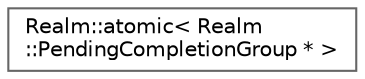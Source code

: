 digraph "Graphical Class Hierarchy"
{
 // LATEX_PDF_SIZE
  bgcolor="transparent";
  edge [fontname=Helvetica,fontsize=10,labelfontname=Helvetica,labelfontsize=10];
  node [fontname=Helvetica,fontsize=10,shape=box,height=0.2,width=0.4];
  rankdir="LR";
  Node0 [id="Node000000",label="Realm::atomic\< Realm\l::PendingCompletionGroup * \>",height=0.2,width=0.4,color="grey40", fillcolor="white", style="filled",URL="$classRealm_1_1atomic.html",tooltip=" "];
}
